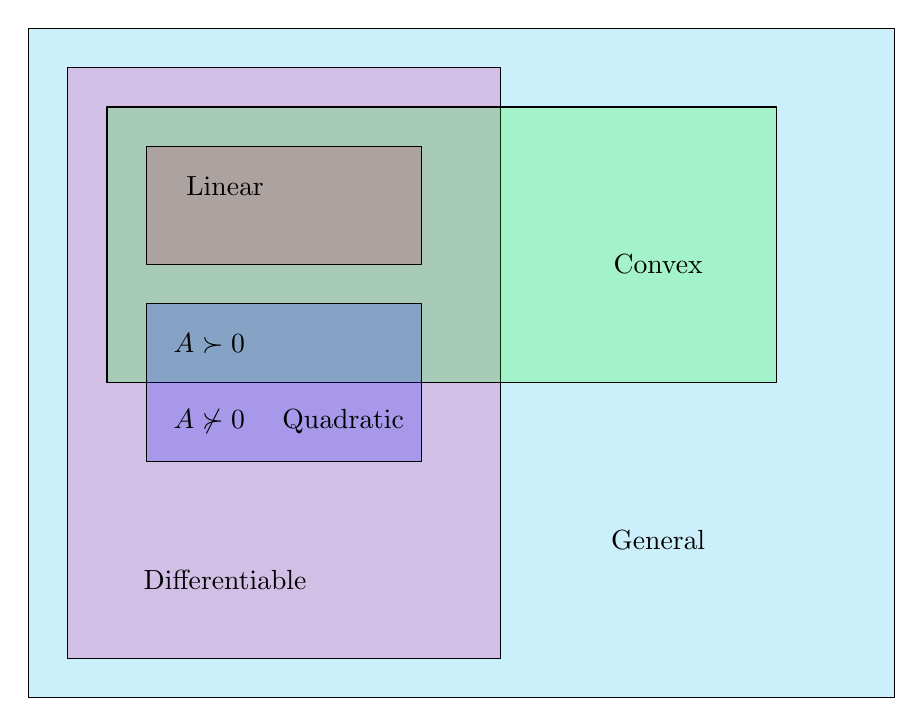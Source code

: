 \begin{tikzpicture}[>=latex',line join=bevel]
\draw[fill=cyan,fill opacity=0.2]  (-5.5,5) rectangle (5.5,-3.5);
\node at (2.5,-1.5) {General};
\draw[fill=magenta,fill opacity=0.2]  (-5,4.5) rectangle (0.5,-3);
\node at (-3,-2) {Differentiable};
\draw[fill=green,fill opacity=0.2]  (-4.5,4) rectangle (4,0.5);
\node at (2.5,2) {Convex};
\draw[fill=purple,fill opacity=0.2]  (-4,3.5) rectangle (-0.5,2);
\node at (-3,3) {Linear};
\draw[fill=blue,fill opacity=0.2]  (-4,1.5) rectangle (-0.5,-0.5);
\node at (-1.5,0) {Quadratic};
\node at (-3.2,0) {$A \nsucc 0$};
\node at (-3.2,1) {$A \succ 0$};
\end{tikzpicture}
